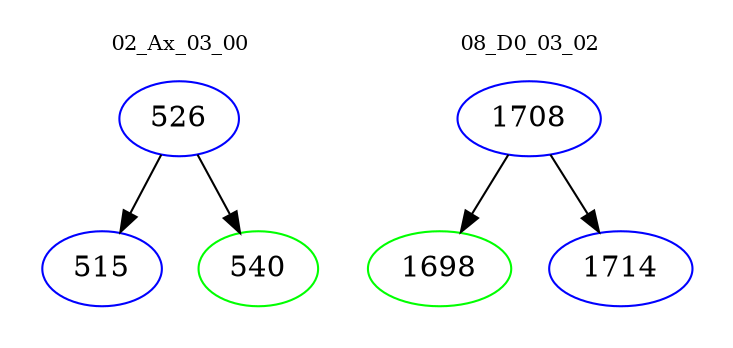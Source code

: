 digraph{
subgraph cluster_0 {
color = white
label = "02_Ax_03_00";
fontsize=10;
T0_526 [label="526", color="blue"]
T0_526 -> T0_515 [color="black"]
T0_515 [label="515", color="blue"]
T0_526 -> T0_540 [color="black"]
T0_540 [label="540", color="green"]
}
subgraph cluster_1 {
color = white
label = "08_D0_03_02";
fontsize=10;
T1_1708 [label="1708", color="blue"]
T1_1708 -> T1_1698 [color="black"]
T1_1698 [label="1698", color="green"]
T1_1708 -> T1_1714 [color="black"]
T1_1714 [label="1714", color="blue"]
}
}
